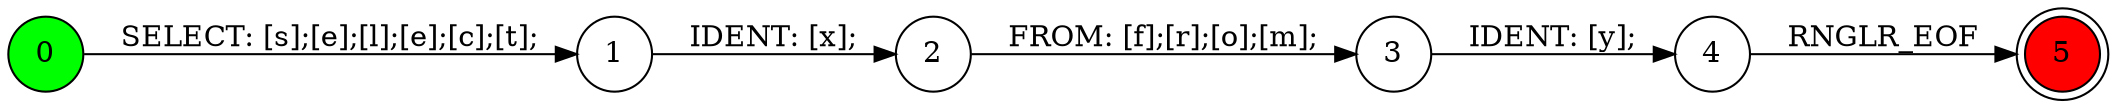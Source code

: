 digraph G {
rankdir = LR
node [shape = circle]
0[style=filled, fillcolor=green]
5[shape = doublecircle, style=filled, fillcolor=red]
{ rank=same; 0 }
{ rank=min; 0 }
{ rank=same; 5 }
{ rank=max; 5 }
0 -> 1 [label="SELECT: [s];[e];[l];[e];[c];[t];"]; 
1 -> 2 [label="IDENT: [x];"]; 
2 -> 3 [label="FROM: [f];[r];[o];[m];"]; 
3 -> 4 [label="IDENT: [y];"]; 
4 -> 5 [label="RNGLR_EOF"];
}